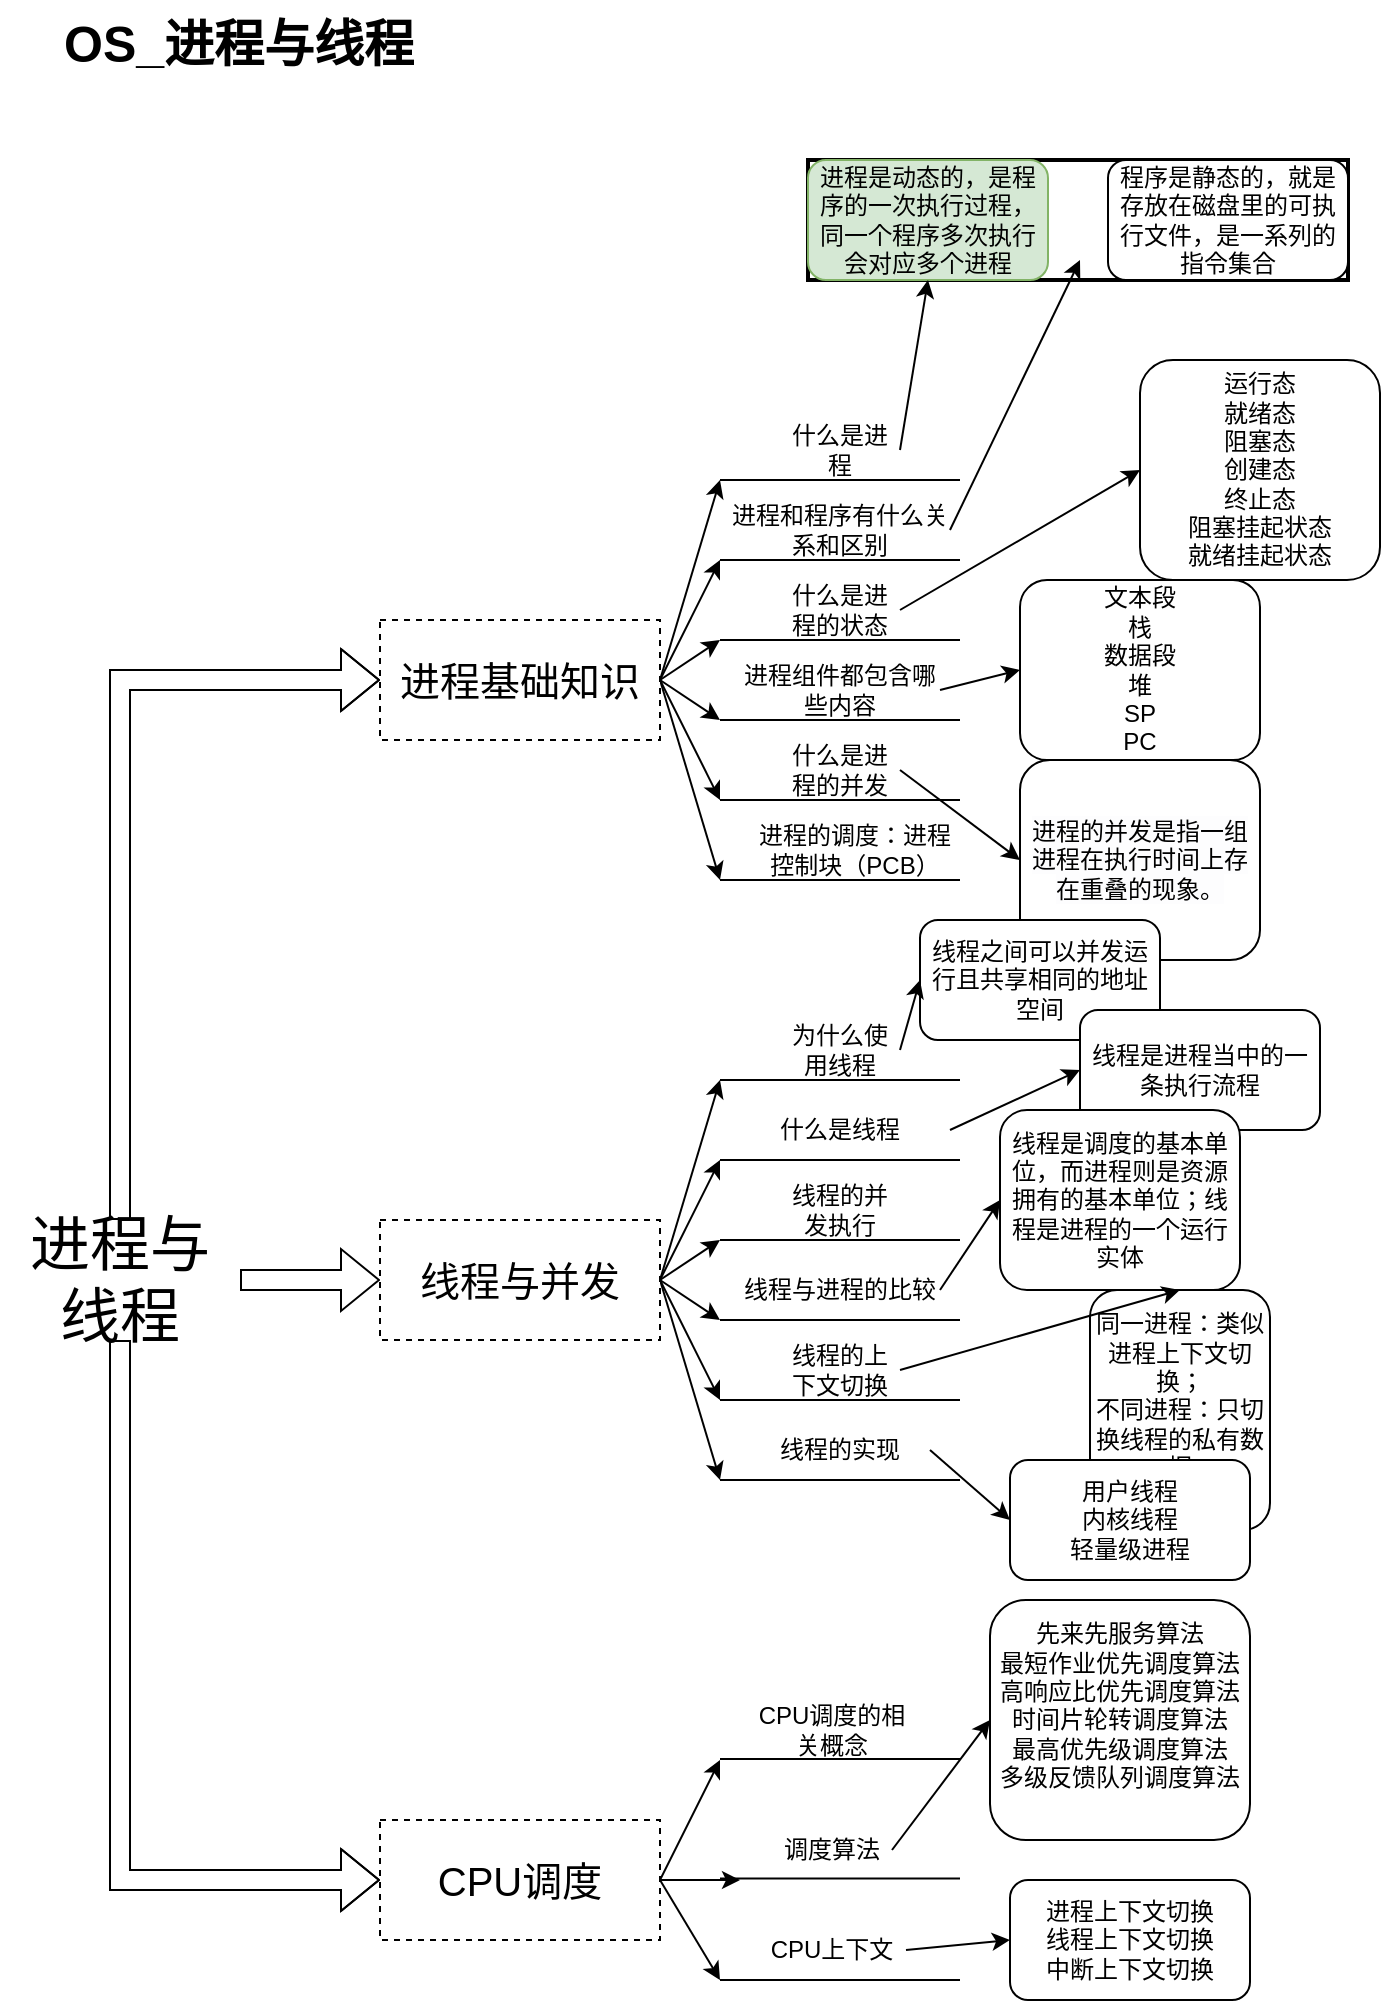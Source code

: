 <mxfile version="24.8.3">
  <diagram name="第 1 页" id="Skwe0buN1VDlV5Pr2Fpp">
    <mxGraphModel dx="708" dy="1114" grid="1" gridSize="10" guides="1" tooltips="1" connect="1" arrows="1" fold="1" page="1" pageScale="1" pageWidth="827" pageHeight="1169" math="0" shadow="0">
      <root>
        <mxCell id="0" />
        <mxCell id="1" parent="0" />
        <mxCell id="q8A6Jre_Dmv5E1ko5mhS-2" value="&lt;h1 style=&quot;margin-top: 0px;&quot;&gt;&lt;font style=&quot;font-size: 25px;&quot;&gt;OS_进程与线程&lt;/font&gt;&lt;/h1&gt;" style="text;html=1;whiteSpace=wrap;overflow=hidden;rounded=0;" parent="1" vertex="1">
          <mxGeometry x="40" y="20" width="180" height="120" as="geometry" />
        </mxCell>
        <mxCell id="qNVe5_VQKZbHT0BbcTsc-54" value="" style="group" vertex="1" connectable="0" parent="1">
          <mxGeometry x="10" y="230" width="480" height="780" as="geometry" />
        </mxCell>
        <mxCell id="q8A6Jre_Dmv5E1ko5mhS-20" style="edgeStyle=orthogonalEdgeStyle;rounded=0;orthogonalLoop=1;jettySize=auto;html=1;exitX=0.5;exitY=0;exitDx=0;exitDy=0;entryX=0;entryY=0.5;entryDx=0;entryDy=0;shape=flexArrow;" parent="qNVe5_VQKZbHT0BbcTsc-54" source="q8A6Jre_Dmv5E1ko5mhS-11" target="q8A6Jre_Dmv5E1ko5mhS-12" edge="1">
          <mxGeometry relative="1" as="geometry" />
        </mxCell>
        <mxCell id="q8A6Jre_Dmv5E1ko5mhS-21" style="edgeStyle=orthogonalEdgeStyle;rounded=0;orthogonalLoop=1;jettySize=auto;html=1;exitX=1;exitY=0.5;exitDx=0;exitDy=0;entryX=0;entryY=0.5;entryDx=0;entryDy=0;shape=flexArrow;" parent="qNVe5_VQKZbHT0BbcTsc-54" source="q8A6Jre_Dmv5E1ko5mhS-11" target="q8A6Jre_Dmv5E1ko5mhS-13" edge="1">
          <mxGeometry relative="1" as="geometry" />
        </mxCell>
        <mxCell id="q8A6Jre_Dmv5E1ko5mhS-22" style="edgeStyle=orthogonalEdgeStyle;rounded=0;orthogonalLoop=1;jettySize=auto;html=1;exitX=0.5;exitY=1;exitDx=0;exitDy=0;entryX=0;entryY=0.5;entryDx=0;entryDy=0;shape=flexArrow;" parent="qNVe5_VQKZbHT0BbcTsc-54" source="q8A6Jre_Dmv5E1ko5mhS-11" target="q8A6Jre_Dmv5E1ko5mhS-14" edge="1">
          <mxGeometry relative="1" as="geometry" />
        </mxCell>
        <mxCell id="q8A6Jre_Dmv5E1ko5mhS-11" value="&lt;font style=&quot;font-size: 30px;&quot;&gt;进程与线程&lt;/font&gt;" style="rounded=0;whiteSpace=wrap;html=1;fontSize=20;fillColor=none;strokeColor=none;" parent="qNVe5_VQKZbHT0BbcTsc-54" vertex="1">
          <mxGeometry y="400" width="120" height="60" as="geometry" />
        </mxCell>
        <mxCell id="qNVe5_VQKZbHT0BbcTsc-23" value="" style="group" vertex="1" connectable="0" parent="qNVe5_VQKZbHT0BbcTsc-54">
          <mxGeometry x="190" width="290" height="230" as="geometry" />
        </mxCell>
        <mxCell id="qNVe5_VQKZbHT0BbcTsc-17" style="edgeStyle=none;rounded=0;orthogonalLoop=1;jettySize=auto;html=1;exitX=1;exitY=0.5;exitDx=0;exitDy=0;" edge="1" parent="qNVe5_VQKZbHT0BbcTsc-23" source="q8A6Jre_Dmv5E1ko5mhS-12">
          <mxGeometry relative="1" as="geometry">
            <mxPoint x="170" y="30" as="targetPoint" />
          </mxGeometry>
        </mxCell>
        <mxCell id="qNVe5_VQKZbHT0BbcTsc-18" style="edgeStyle=none;rounded=0;orthogonalLoop=1;jettySize=auto;html=1;exitX=1;exitY=0.5;exitDx=0;exitDy=0;" edge="1" parent="qNVe5_VQKZbHT0BbcTsc-23" source="q8A6Jre_Dmv5E1ko5mhS-12">
          <mxGeometry relative="1" as="geometry">
            <mxPoint x="170" y="70" as="targetPoint" />
          </mxGeometry>
        </mxCell>
        <mxCell id="qNVe5_VQKZbHT0BbcTsc-19" style="edgeStyle=none;rounded=0;orthogonalLoop=1;jettySize=auto;html=1;exitX=1;exitY=0.5;exitDx=0;exitDy=0;" edge="1" parent="qNVe5_VQKZbHT0BbcTsc-23" source="q8A6Jre_Dmv5E1ko5mhS-12">
          <mxGeometry relative="1" as="geometry">
            <mxPoint x="170" y="110" as="targetPoint" />
          </mxGeometry>
        </mxCell>
        <mxCell id="qNVe5_VQKZbHT0BbcTsc-20" style="edgeStyle=none;rounded=0;orthogonalLoop=1;jettySize=auto;html=1;exitX=1;exitY=0.5;exitDx=0;exitDy=0;" edge="1" parent="qNVe5_VQKZbHT0BbcTsc-23" source="q8A6Jre_Dmv5E1ko5mhS-12">
          <mxGeometry relative="1" as="geometry">
            <mxPoint x="170" y="150" as="targetPoint" />
          </mxGeometry>
        </mxCell>
        <mxCell id="qNVe5_VQKZbHT0BbcTsc-21" style="edgeStyle=none;rounded=0;orthogonalLoop=1;jettySize=auto;html=1;exitX=1;exitY=0.5;exitDx=0;exitDy=0;" edge="1" parent="qNVe5_VQKZbHT0BbcTsc-23" source="q8A6Jre_Dmv5E1ko5mhS-12">
          <mxGeometry relative="1" as="geometry">
            <mxPoint x="170" y="190" as="targetPoint" />
          </mxGeometry>
        </mxCell>
        <mxCell id="qNVe5_VQKZbHT0BbcTsc-22" style="edgeStyle=none;rounded=0;orthogonalLoop=1;jettySize=auto;html=1;exitX=1;exitY=0.5;exitDx=0;exitDy=0;" edge="1" parent="qNVe5_VQKZbHT0BbcTsc-23" source="q8A6Jre_Dmv5E1ko5mhS-12">
          <mxGeometry relative="1" as="geometry">
            <mxPoint x="170" y="230" as="targetPoint" />
          </mxGeometry>
        </mxCell>
        <mxCell id="q8A6Jre_Dmv5E1ko5mhS-12" value="进程基础知识" style="rounded=0;whiteSpace=wrap;html=1;fontSize=20;dashed=1;" parent="qNVe5_VQKZbHT0BbcTsc-23" vertex="1">
          <mxGeometry y="100" width="140" height="60" as="geometry" />
        </mxCell>
        <mxCell id="q8A6Jre_Dmv5E1ko5mhS-35" value="什么是进程" style="text;html=1;align=center;verticalAlign=middle;whiteSpace=wrap;rounded=0;" parent="qNVe5_VQKZbHT0BbcTsc-23" vertex="1">
          <mxGeometry x="200" width="60" height="30" as="geometry" />
        </mxCell>
        <mxCell id="q8A6Jre_Dmv5E1ko5mhS-37" value="" style="endArrow=none;html=1;rounded=0;" parent="qNVe5_VQKZbHT0BbcTsc-23" edge="1">
          <mxGeometry width="50" height="50" relative="1" as="geometry">
            <mxPoint x="170" y="30" as="sourcePoint" />
            <mxPoint x="290" y="30" as="targetPoint" />
            <Array as="points" />
          </mxGeometry>
        </mxCell>
        <mxCell id="q8A6Jre_Dmv5E1ko5mhS-38" value="" style="endArrow=none;html=1;rounded=0;" parent="qNVe5_VQKZbHT0BbcTsc-23" edge="1">
          <mxGeometry width="50" height="50" relative="1" as="geometry">
            <mxPoint x="170" y="70" as="sourcePoint" />
            <mxPoint x="290" y="70" as="targetPoint" />
            <Array as="points" />
          </mxGeometry>
        </mxCell>
        <mxCell id="qNVe5_VQKZbHT0BbcTsc-84" style="edgeStyle=none;rounded=0;orthogonalLoop=1;jettySize=auto;html=1;exitX=1;exitY=0.5;exitDx=0;exitDy=0;" edge="1" parent="qNVe5_VQKZbHT0BbcTsc-23" source="q8A6Jre_Dmv5E1ko5mhS-40">
          <mxGeometry relative="1" as="geometry">
            <mxPoint x="350" y="-80" as="targetPoint" />
          </mxGeometry>
        </mxCell>
        <mxCell id="q8A6Jre_Dmv5E1ko5mhS-40" value="进程和程序有什么关系和区别" style="text;html=1;align=center;verticalAlign=middle;whiteSpace=wrap;rounded=0;" parent="qNVe5_VQKZbHT0BbcTsc-23" vertex="1">
          <mxGeometry x="175" y="40" width="110" height="30" as="geometry" />
        </mxCell>
        <mxCell id="q8A6Jre_Dmv5E1ko5mhS-41" value="" style="endArrow=none;html=1;rounded=0;" parent="qNVe5_VQKZbHT0BbcTsc-23" edge="1">
          <mxGeometry width="50" height="50" relative="1" as="geometry">
            <mxPoint x="170" y="110" as="sourcePoint" />
            <mxPoint x="290" y="110" as="targetPoint" />
            <Array as="points" />
          </mxGeometry>
        </mxCell>
        <mxCell id="q8A6Jre_Dmv5E1ko5mhS-42" value="什么是进程的状态" style="text;html=1;align=center;verticalAlign=middle;whiteSpace=wrap;rounded=0;" parent="qNVe5_VQKZbHT0BbcTsc-23" vertex="1">
          <mxGeometry x="200" y="80" width="60" height="30" as="geometry" />
        </mxCell>
        <mxCell id="q8A6Jre_Dmv5E1ko5mhS-44" value="" style="endArrow=none;html=1;rounded=0;" parent="qNVe5_VQKZbHT0BbcTsc-23" edge="1">
          <mxGeometry width="50" height="50" relative="1" as="geometry">
            <mxPoint x="170" y="150" as="sourcePoint" />
            <mxPoint x="290" y="150" as="targetPoint" />
            <Array as="points" />
          </mxGeometry>
        </mxCell>
        <mxCell id="q8A6Jre_Dmv5E1ko5mhS-46" value="进程组件都包含哪些内容" style="text;html=1;align=center;verticalAlign=middle;whiteSpace=wrap;rounded=0;" parent="qNVe5_VQKZbHT0BbcTsc-23" vertex="1">
          <mxGeometry x="180" y="120" width="100" height="30" as="geometry" />
        </mxCell>
        <mxCell id="q8A6Jre_Dmv5E1ko5mhS-47" value="" style="endArrow=none;html=1;rounded=0;" parent="qNVe5_VQKZbHT0BbcTsc-23" edge="1">
          <mxGeometry width="50" height="50" relative="1" as="geometry">
            <mxPoint x="170" y="190" as="sourcePoint" />
            <mxPoint x="290" y="190" as="targetPoint" />
            <Array as="points" />
          </mxGeometry>
        </mxCell>
        <mxCell id="q8A6Jre_Dmv5E1ko5mhS-48" value="什么是进程的并发" style="text;html=1;align=center;verticalAlign=middle;whiteSpace=wrap;rounded=0;" parent="qNVe5_VQKZbHT0BbcTsc-23" vertex="1">
          <mxGeometry x="200" y="160" width="60" height="30" as="geometry" />
        </mxCell>
        <mxCell id="q8A6Jre_Dmv5E1ko5mhS-49" value="" style="endArrow=none;html=1;rounded=0;" parent="qNVe5_VQKZbHT0BbcTsc-23" edge="1">
          <mxGeometry width="50" height="50" relative="1" as="geometry">
            <mxPoint x="170" y="230" as="sourcePoint" />
            <mxPoint x="290" y="230" as="targetPoint" />
            <Array as="points" />
          </mxGeometry>
        </mxCell>
        <mxCell id="q8A6Jre_Dmv5E1ko5mhS-51" value="进程的调度：进程控制块（PCB）" style="text;html=1;align=center;verticalAlign=middle;whiteSpace=wrap;rounded=0;" parent="qNVe5_VQKZbHT0BbcTsc-23" vertex="1">
          <mxGeometry x="185" y="200" width="105" height="30" as="geometry" />
        </mxCell>
        <mxCell id="qNVe5_VQKZbHT0BbcTsc-42" value="" style="group" vertex="1" connectable="0" parent="qNVe5_VQKZbHT0BbcTsc-54">
          <mxGeometry x="190" y="300" width="290" height="230" as="geometry" />
        </mxCell>
        <mxCell id="qNVe5_VQKZbHT0BbcTsc-36" style="edgeStyle=none;rounded=0;orthogonalLoop=1;jettySize=auto;html=1;exitX=1;exitY=0.5;exitDx=0;exitDy=0;" edge="1" parent="qNVe5_VQKZbHT0BbcTsc-42" source="q8A6Jre_Dmv5E1ko5mhS-13">
          <mxGeometry relative="1" as="geometry">
            <mxPoint x="170" y="30" as="targetPoint" />
          </mxGeometry>
        </mxCell>
        <mxCell id="qNVe5_VQKZbHT0BbcTsc-37" style="edgeStyle=none;rounded=0;orthogonalLoop=1;jettySize=auto;html=1;exitX=1;exitY=0.5;exitDx=0;exitDy=0;" edge="1" parent="qNVe5_VQKZbHT0BbcTsc-42" source="q8A6Jre_Dmv5E1ko5mhS-13">
          <mxGeometry relative="1" as="geometry">
            <mxPoint x="170" y="70" as="targetPoint" />
          </mxGeometry>
        </mxCell>
        <mxCell id="qNVe5_VQKZbHT0BbcTsc-38" style="edgeStyle=none;rounded=0;orthogonalLoop=1;jettySize=auto;html=1;exitX=1;exitY=0.5;exitDx=0;exitDy=0;" edge="1" parent="qNVe5_VQKZbHT0BbcTsc-42" source="q8A6Jre_Dmv5E1ko5mhS-13">
          <mxGeometry relative="1" as="geometry">
            <mxPoint x="170" y="110" as="targetPoint" />
          </mxGeometry>
        </mxCell>
        <mxCell id="qNVe5_VQKZbHT0BbcTsc-39" style="edgeStyle=none;rounded=0;orthogonalLoop=1;jettySize=auto;html=1;exitX=1;exitY=0.5;exitDx=0;exitDy=0;" edge="1" parent="qNVe5_VQKZbHT0BbcTsc-42" source="q8A6Jre_Dmv5E1ko5mhS-13">
          <mxGeometry relative="1" as="geometry">
            <mxPoint x="170" y="150" as="targetPoint" />
          </mxGeometry>
        </mxCell>
        <mxCell id="qNVe5_VQKZbHT0BbcTsc-40" style="edgeStyle=none;rounded=0;orthogonalLoop=1;jettySize=auto;html=1;exitX=1;exitY=0.5;exitDx=0;exitDy=0;" edge="1" parent="qNVe5_VQKZbHT0BbcTsc-42" source="q8A6Jre_Dmv5E1ko5mhS-13">
          <mxGeometry relative="1" as="geometry">
            <mxPoint x="170" y="190" as="targetPoint" />
          </mxGeometry>
        </mxCell>
        <mxCell id="qNVe5_VQKZbHT0BbcTsc-41" style="edgeStyle=none;rounded=0;orthogonalLoop=1;jettySize=auto;html=1;exitX=1;exitY=0.5;exitDx=0;exitDy=0;" edge="1" parent="qNVe5_VQKZbHT0BbcTsc-42" source="q8A6Jre_Dmv5E1ko5mhS-13">
          <mxGeometry relative="1" as="geometry">
            <mxPoint x="170" y="230" as="targetPoint" />
          </mxGeometry>
        </mxCell>
        <mxCell id="q8A6Jre_Dmv5E1ko5mhS-13" value="线程与并发" style="rounded=0;whiteSpace=wrap;html=1;fontSize=20;dashed=1;" parent="qNVe5_VQKZbHT0BbcTsc-42" vertex="1">
          <mxGeometry y="100" width="140" height="60" as="geometry" />
        </mxCell>
        <mxCell id="qNVe5_VQKZbHT0BbcTsc-24" value="" style="endArrow=none;html=1;rounded=0;" edge="1" parent="qNVe5_VQKZbHT0BbcTsc-42">
          <mxGeometry width="50" height="50" relative="1" as="geometry">
            <mxPoint x="170" y="30" as="sourcePoint" />
            <mxPoint x="290" y="30" as="targetPoint" />
            <Array as="points" />
          </mxGeometry>
        </mxCell>
        <mxCell id="qNVe5_VQKZbHT0BbcTsc-25" value="" style="endArrow=none;html=1;rounded=0;" edge="1" parent="qNVe5_VQKZbHT0BbcTsc-42">
          <mxGeometry width="50" height="50" relative="1" as="geometry">
            <mxPoint x="170" y="70" as="sourcePoint" />
            <mxPoint x="290" y="70" as="targetPoint" />
            <Array as="points" />
          </mxGeometry>
        </mxCell>
        <mxCell id="qNVe5_VQKZbHT0BbcTsc-26" value="什么是线程" style="text;html=1;align=center;verticalAlign=middle;whiteSpace=wrap;rounded=0;" vertex="1" parent="qNVe5_VQKZbHT0BbcTsc-42">
          <mxGeometry x="175" y="40" width="110" height="30" as="geometry" />
        </mxCell>
        <mxCell id="qNVe5_VQKZbHT0BbcTsc-27" value="" style="endArrow=none;html=1;rounded=0;" edge="1" parent="qNVe5_VQKZbHT0BbcTsc-42">
          <mxGeometry width="50" height="50" relative="1" as="geometry">
            <mxPoint x="170" y="110" as="sourcePoint" />
            <mxPoint x="290" y="110" as="targetPoint" />
            <Array as="points" />
          </mxGeometry>
        </mxCell>
        <mxCell id="qNVe5_VQKZbHT0BbcTsc-28" value="线程的并发执行" style="text;html=1;align=center;verticalAlign=middle;whiteSpace=wrap;rounded=0;" vertex="1" parent="qNVe5_VQKZbHT0BbcTsc-42">
          <mxGeometry x="200" y="80" width="60" height="30" as="geometry" />
        </mxCell>
        <mxCell id="qNVe5_VQKZbHT0BbcTsc-29" value="" style="endArrow=none;html=1;rounded=0;" edge="1" parent="qNVe5_VQKZbHT0BbcTsc-42">
          <mxGeometry width="50" height="50" relative="1" as="geometry">
            <mxPoint x="170" y="150" as="sourcePoint" />
            <mxPoint x="290" y="150" as="targetPoint" />
            <Array as="points" />
          </mxGeometry>
        </mxCell>
        <mxCell id="qNVe5_VQKZbHT0BbcTsc-30" value="线程与进程的比较" style="text;html=1;align=center;verticalAlign=middle;whiteSpace=wrap;rounded=0;" vertex="1" parent="qNVe5_VQKZbHT0BbcTsc-42">
          <mxGeometry x="180" y="120" width="100" height="30" as="geometry" />
        </mxCell>
        <mxCell id="qNVe5_VQKZbHT0BbcTsc-31" value="" style="endArrow=none;html=1;rounded=0;" edge="1" parent="qNVe5_VQKZbHT0BbcTsc-42">
          <mxGeometry width="50" height="50" relative="1" as="geometry">
            <mxPoint x="170" y="190" as="sourcePoint" />
            <mxPoint x="290" y="190" as="targetPoint" />
            <Array as="points" />
          </mxGeometry>
        </mxCell>
        <mxCell id="qNVe5_VQKZbHT0BbcTsc-32" value="线程的上下文切换" style="text;html=1;align=center;verticalAlign=middle;whiteSpace=wrap;rounded=0;" vertex="1" parent="qNVe5_VQKZbHT0BbcTsc-42">
          <mxGeometry x="200" y="160" width="60" height="30" as="geometry" />
        </mxCell>
        <mxCell id="qNVe5_VQKZbHT0BbcTsc-33" value="" style="endArrow=none;html=1;rounded=0;" edge="1" parent="qNVe5_VQKZbHT0BbcTsc-42">
          <mxGeometry width="50" height="50" relative="1" as="geometry">
            <mxPoint x="170" y="230" as="sourcePoint" />
            <mxPoint x="290" y="230" as="targetPoint" />
            <Array as="points" />
          </mxGeometry>
        </mxCell>
        <mxCell id="qNVe5_VQKZbHT0BbcTsc-34" value="线程的实现" style="text;html=1;align=center;verticalAlign=middle;whiteSpace=wrap;rounded=0;" vertex="1" parent="qNVe5_VQKZbHT0BbcTsc-42">
          <mxGeometry x="185" y="200" width="90" height="30" as="geometry" />
        </mxCell>
        <mxCell id="qNVe5_VQKZbHT0BbcTsc-35" value="为什么使用线程" style="text;html=1;align=center;verticalAlign=middle;whiteSpace=wrap;rounded=0;" vertex="1" parent="qNVe5_VQKZbHT0BbcTsc-42">
          <mxGeometry x="200" width="60" height="30" as="geometry" />
        </mxCell>
        <mxCell id="qNVe5_VQKZbHT0BbcTsc-52" value="" style="group" vertex="1" connectable="0" parent="qNVe5_VQKZbHT0BbcTsc-54">
          <mxGeometry x="190" y="640" width="290" height="140" as="geometry" />
        </mxCell>
        <mxCell id="qNVe5_VQKZbHT0BbcTsc-49" style="edgeStyle=none;rounded=0;orthogonalLoop=1;jettySize=auto;html=1;exitX=1;exitY=0.5;exitDx=0;exitDy=0;" edge="1" parent="qNVe5_VQKZbHT0BbcTsc-52" source="q8A6Jre_Dmv5E1ko5mhS-14">
          <mxGeometry relative="1" as="geometry">
            <mxPoint x="170" y="30" as="targetPoint" />
          </mxGeometry>
        </mxCell>
        <mxCell id="qNVe5_VQKZbHT0BbcTsc-50" style="edgeStyle=none;rounded=0;orthogonalLoop=1;jettySize=auto;html=1;exitX=1;exitY=0.5;exitDx=0;exitDy=0;" edge="1" parent="qNVe5_VQKZbHT0BbcTsc-52" source="q8A6Jre_Dmv5E1ko5mhS-14">
          <mxGeometry relative="1" as="geometry">
            <mxPoint x="180" y="90" as="targetPoint" />
          </mxGeometry>
        </mxCell>
        <mxCell id="qNVe5_VQKZbHT0BbcTsc-51" style="edgeStyle=none;rounded=0;orthogonalLoop=1;jettySize=auto;html=1;exitX=1;exitY=0.5;exitDx=0;exitDy=0;" edge="1" parent="qNVe5_VQKZbHT0BbcTsc-52" source="q8A6Jre_Dmv5E1ko5mhS-14">
          <mxGeometry relative="1" as="geometry">
            <mxPoint x="170" y="140" as="targetPoint" />
          </mxGeometry>
        </mxCell>
        <mxCell id="q8A6Jre_Dmv5E1ko5mhS-14" value="CPU调度" style="rounded=0;whiteSpace=wrap;html=1;fontSize=20;dashed=1;" parent="qNVe5_VQKZbHT0BbcTsc-52" vertex="1">
          <mxGeometry y="60" width="140" height="60" as="geometry" />
        </mxCell>
        <mxCell id="qNVe5_VQKZbHT0BbcTsc-43" value="" style="endArrow=none;html=1;rounded=0;" edge="1" parent="qNVe5_VQKZbHT0BbcTsc-52">
          <mxGeometry width="50" height="50" relative="1" as="geometry">
            <mxPoint x="170" y="29.5" as="sourcePoint" />
            <mxPoint x="290" y="29.5" as="targetPoint" />
            <Array as="points" />
          </mxGeometry>
        </mxCell>
        <mxCell id="qNVe5_VQKZbHT0BbcTsc-44" value="CPU调度的相关概念" style="text;html=1;align=center;verticalAlign=middle;whiteSpace=wrap;rounded=0;" vertex="1" parent="qNVe5_VQKZbHT0BbcTsc-52">
          <mxGeometry x="186" width="80" height="30" as="geometry" />
        </mxCell>
        <mxCell id="qNVe5_VQKZbHT0BbcTsc-45" value="" style="endArrow=none;html=1;rounded=0;" edge="1" parent="qNVe5_VQKZbHT0BbcTsc-52">
          <mxGeometry width="50" height="50" relative="1" as="geometry">
            <mxPoint x="170" y="89.31" as="sourcePoint" />
            <mxPoint x="290" y="89.31" as="targetPoint" />
            <Array as="points" />
          </mxGeometry>
        </mxCell>
        <mxCell id="qNVe5_VQKZbHT0BbcTsc-46" value="调度算法" style="text;html=1;align=center;verticalAlign=middle;whiteSpace=wrap;rounded=0;" vertex="1" parent="qNVe5_VQKZbHT0BbcTsc-52">
          <mxGeometry x="196" y="60" width="60" height="30" as="geometry" />
        </mxCell>
        <mxCell id="qNVe5_VQKZbHT0BbcTsc-47" value="" style="endArrow=none;html=1;rounded=0;" edge="1" parent="qNVe5_VQKZbHT0BbcTsc-52">
          <mxGeometry width="50" height="50" relative="1" as="geometry">
            <mxPoint x="170" y="140" as="sourcePoint" />
            <mxPoint x="290" y="140" as="targetPoint" />
            <Array as="points" />
          </mxGeometry>
        </mxCell>
        <mxCell id="qNVe5_VQKZbHT0BbcTsc-48" value="CPU上下文" style="text;html=1;align=center;verticalAlign=middle;whiteSpace=wrap;rounded=0;" vertex="1" parent="qNVe5_VQKZbHT0BbcTsc-52">
          <mxGeometry x="189" y="110" width="74" height="30" as="geometry" />
        </mxCell>
        <mxCell id="qNVe5_VQKZbHT0BbcTsc-57" value="运行态&lt;div&gt;就绪态&lt;/div&gt;&lt;div&gt;阻塞态&lt;/div&gt;&lt;div&gt;创建态&lt;/div&gt;&lt;div&gt;终止态&lt;/div&gt;&lt;div&gt;阻塞挂起状态&lt;/div&gt;&lt;div&gt;就绪挂起状态&lt;/div&gt;" style="rounded=1;whiteSpace=wrap;html=1;" vertex="1" parent="1">
          <mxGeometry x="580" y="200" width="120" height="110" as="geometry" />
        </mxCell>
        <mxCell id="qNVe5_VQKZbHT0BbcTsc-59" value="" style="group;strokeColor=default;strokeWidth=2;" vertex="1" connectable="0" parent="1">
          <mxGeometry x="414" y="100" width="270" height="60" as="geometry" />
        </mxCell>
        <mxCell id="qNVe5_VQKZbHT0BbcTsc-55" value="进程是&lt;font style=&quot;font-size: 12px;&quot;&gt;动态&lt;/font&gt;的，是程序的一次执行过程，同一个程序多次执行会对应多个进程" style="rounded=1;whiteSpace=wrap;html=1;fillColor=#d5e8d4;strokeColor=#82b366;" vertex="1" parent="qNVe5_VQKZbHT0BbcTsc-59">
          <mxGeometry width="120" height="60" as="geometry" />
        </mxCell>
        <mxCell id="qNVe5_VQKZbHT0BbcTsc-56" value="程序是静态的，就是存放在磁盘里的可执行文件，是一系列的指令集合" style="rounded=1;whiteSpace=wrap;html=1;" vertex="1" parent="qNVe5_VQKZbHT0BbcTsc-59">
          <mxGeometry x="150" width="120" height="60" as="geometry" />
        </mxCell>
        <mxCell id="qNVe5_VQKZbHT0BbcTsc-61" style="edgeStyle=none;rounded=0;orthogonalLoop=1;jettySize=auto;html=1;exitX=1;exitY=0.5;exitDx=0;exitDy=0;entryX=0;entryY=0.5;entryDx=0;entryDy=0;" edge="1" parent="1" source="q8A6Jre_Dmv5E1ko5mhS-42" target="qNVe5_VQKZbHT0BbcTsc-57">
          <mxGeometry relative="1" as="geometry" />
        </mxCell>
        <mxCell id="qNVe5_VQKZbHT0BbcTsc-62" value="文本段&lt;div&gt;栈&lt;/div&gt;&lt;div&gt;数据段&lt;/div&gt;&lt;div&gt;堆&lt;/div&gt;&lt;div&gt;SP&lt;/div&gt;&lt;div&gt;PC&lt;/div&gt;" style="rounded=1;whiteSpace=wrap;html=1;" vertex="1" parent="1">
          <mxGeometry x="520" y="310" width="120" height="90" as="geometry" />
        </mxCell>
        <mxCell id="qNVe5_VQKZbHT0BbcTsc-63" value="&lt;span style=&quot;font-family: -apple-system, BlinkMacSystemFont, &amp;quot;Segoe UI&amp;quot;, Roboto, Ubuntu, &amp;quot;Helvetica Neue&amp;quot;, Helvetica, Arial, &amp;quot;PingFang SC&amp;quot;, &amp;quot;Hiragino Sans GB&amp;quot;, &amp;quot;Microsoft YaHei UI&amp;quot;, &amp;quot;Microsoft YaHei&amp;quot;, &amp;quot;Source Han Sans CN&amp;quot;, sans-serif, &amp;quot;Apple Color Emoji&amp;quot;, &amp;quot;Segoe UI Emoji&amp;quot;; text-align: start; background-color: rgb(253, 253, 254);&quot;&gt;&lt;font style=&quot;font-size: 12px;&quot;&gt;进程的并发是指一组进程在执行时间上存在重叠的现象。&lt;/font&gt;&lt;/span&gt;" style="rounded=1;whiteSpace=wrap;html=1;" vertex="1" parent="1">
          <mxGeometry x="520" y="400" width="120" height="100" as="geometry" />
        </mxCell>
        <mxCell id="qNVe5_VQKZbHT0BbcTsc-64" style="edgeStyle=none;rounded=0;orthogonalLoop=1;jettySize=auto;html=1;exitX=1;exitY=0.5;exitDx=0;exitDy=0;entryX=0;entryY=0.5;entryDx=0;entryDy=0;" edge="1" parent="1" source="q8A6Jre_Dmv5E1ko5mhS-46" target="qNVe5_VQKZbHT0BbcTsc-62">
          <mxGeometry relative="1" as="geometry" />
        </mxCell>
        <mxCell id="qNVe5_VQKZbHT0BbcTsc-65" style="edgeStyle=none;rounded=0;orthogonalLoop=1;jettySize=auto;html=1;exitX=1;exitY=0.5;exitDx=0;exitDy=0;entryX=0;entryY=0.5;entryDx=0;entryDy=0;" edge="1" parent="1" source="q8A6Jre_Dmv5E1ko5mhS-48" target="qNVe5_VQKZbHT0BbcTsc-63">
          <mxGeometry relative="1" as="geometry" />
        </mxCell>
        <mxCell id="qNVe5_VQKZbHT0BbcTsc-67" value="线程之间可以并发运行且共享相同的地址空间" style="rounded=1;whiteSpace=wrap;html=1;" vertex="1" parent="1">
          <mxGeometry x="470" y="480" width="120" height="60" as="geometry" />
        </mxCell>
        <mxCell id="qNVe5_VQKZbHT0BbcTsc-68" value="线程是进程当中的一条执行流程" style="rounded=1;whiteSpace=wrap;html=1;" vertex="1" parent="1">
          <mxGeometry x="550" y="525" width="120" height="60" as="geometry" />
        </mxCell>
        <mxCell id="qNVe5_VQKZbHT0BbcTsc-69" style="edgeStyle=none;rounded=0;orthogonalLoop=1;jettySize=auto;html=1;exitX=1;exitY=0.5;exitDx=0;exitDy=0;entryX=0;entryY=0.5;entryDx=0;entryDy=0;" edge="1" parent="1" source="qNVe5_VQKZbHT0BbcTsc-35" target="qNVe5_VQKZbHT0BbcTsc-67">
          <mxGeometry relative="1" as="geometry" />
        </mxCell>
        <mxCell id="qNVe5_VQKZbHT0BbcTsc-70" style="edgeStyle=none;rounded=0;orthogonalLoop=1;jettySize=auto;html=1;exitX=1;exitY=0.5;exitDx=0;exitDy=0;entryX=0;entryY=0.5;entryDx=0;entryDy=0;" edge="1" parent="1" source="qNVe5_VQKZbHT0BbcTsc-26" target="qNVe5_VQKZbHT0BbcTsc-68">
          <mxGeometry relative="1" as="geometry" />
        </mxCell>
        <mxCell id="qNVe5_VQKZbHT0BbcTsc-71" value="线程是调度的基本单位，而进程则是资源拥有的基本单位；线程是进程的一个运行实体" style="rounded=1;whiteSpace=wrap;html=1;" vertex="1" parent="1">
          <mxGeometry x="510" y="575" width="120" height="90" as="geometry" />
        </mxCell>
        <mxCell id="qNVe5_VQKZbHT0BbcTsc-72" style="edgeStyle=none;rounded=0;orthogonalLoop=1;jettySize=auto;html=1;exitX=1;exitY=0.5;exitDx=0;exitDy=0;entryX=0;entryY=0.5;entryDx=0;entryDy=0;" edge="1" parent="1" source="qNVe5_VQKZbHT0BbcTsc-30" target="qNVe5_VQKZbHT0BbcTsc-71">
          <mxGeometry relative="1" as="geometry" />
        </mxCell>
        <mxCell id="qNVe5_VQKZbHT0BbcTsc-73" value="同一进程：类似进程上下文切换；&lt;div&gt;不同进程：只切换线程的私有数据&lt;br&gt;&lt;div&gt;&lt;br&gt;&lt;/div&gt;&lt;/div&gt;" style="rounded=1;whiteSpace=wrap;html=1;direction=south;" vertex="1" parent="1">
          <mxGeometry x="555" y="665" width="90" height="120" as="geometry" />
        </mxCell>
        <mxCell id="qNVe5_VQKZbHT0BbcTsc-74" value="用户线程&lt;div&gt;内核线程&lt;/div&gt;&lt;div&gt;轻量级进程&lt;/div&gt;" style="rounded=1;whiteSpace=wrap;html=1;" vertex="1" parent="1">
          <mxGeometry x="515" y="750" width="120" height="60" as="geometry" />
        </mxCell>
        <mxCell id="qNVe5_VQKZbHT0BbcTsc-75" style="edgeStyle=none;rounded=0;orthogonalLoop=1;jettySize=auto;html=1;exitX=1;exitY=0.5;exitDx=0;exitDy=0;entryX=0;entryY=0.5;entryDx=0;entryDy=0;" edge="1" parent="1" source="qNVe5_VQKZbHT0BbcTsc-32" target="qNVe5_VQKZbHT0BbcTsc-73">
          <mxGeometry relative="1" as="geometry" />
        </mxCell>
        <mxCell id="qNVe5_VQKZbHT0BbcTsc-76" style="edgeStyle=none;rounded=0;orthogonalLoop=1;jettySize=auto;html=1;exitX=1;exitY=0.5;exitDx=0;exitDy=0;entryX=0;entryY=0.5;entryDx=0;entryDy=0;" edge="1" parent="1" source="qNVe5_VQKZbHT0BbcTsc-34" target="qNVe5_VQKZbHT0BbcTsc-74">
          <mxGeometry relative="1" as="geometry" />
        </mxCell>
        <mxCell id="qNVe5_VQKZbHT0BbcTsc-77" value="先来先服务算法&lt;div&gt;最短作业优先调度算法&lt;/div&gt;&lt;div&gt;高响应比优先调度算法&lt;/div&gt;&lt;div&gt;时间片轮转调度算法&lt;/div&gt;&lt;div&gt;最高优先级调度算法&lt;/div&gt;&lt;div&gt;多级反馈队列调度算法&lt;/div&gt;&lt;div&gt;&lt;br&gt;&lt;/div&gt;" style="rounded=1;whiteSpace=wrap;html=1;" vertex="1" parent="1">
          <mxGeometry x="505" y="820" width="130" height="120" as="geometry" />
        </mxCell>
        <mxCell id="qNVe5_VQKZbHT0BbcTsc-78" value="进程上下文切换&lt;div&gt;线程上下文切换&lt;/div&gt;&lt;div&gt;中断上下文切换&lt;/div&gt;" style="rounded=1;whiteSpace=wrap;html=1;" vertex="1" parent="1">
          <mxGeometry x="515" y="960" width="120" height="60" as="geometry" />
        </mxCell>
        <mxCell id="qNVe5_VQKZbHT0BbcTsc-80" style="edgeStyle=none;rounded=0;orthogonalLoop=1;jettySize=auto;html=1;exitX=1;exitY=0.5;exitDx=0;exitDy=0;entryX=0;entryY=0.5;entryDx=0;entryDy=0;" edge="1" parent="1" source="qNVe5_VQKZbHT0BbcTsc-46" target="qNVe5_VQKZbHT0BbcTsc-77">
          <mxGeometry relative="1" as="geometry" />
        </mxCell>
        <mxCell id="qNVe5_VQKZbHT0BbcTsc-81" style="edgeStyle=none;rounded=0;orthogonalLoop=1;jettySize=auto;html=1;exitX=1;exitY=0.5;exitDx=0;exitDy=0;entryX=0;entryY=0.5;entryDx=0;entryDy=0;" edge="1" parent="1" source="qNVe5_VQKZbHT0BbcTsc-48" target="qNVe5_VQKZbHT0BbcTsc-78">
          <mxGeometry relative="1" as="geometry" />
        </mxCell>
        <mxCell id="qNVe5_VQKZbHT0BbcTsc-82" style="edgeStyle=none;rounded=0;orthogonalLoop=1;jettySize=auto;html=1;exitX=1;exitY=0.5;exitDx=0;exitDy=0;entryX=0.5;entryY=1;entryDx=0;entryDy=0;" edge="1" parent="1" source="q8A6Jre_Dmv5E1ko5mhS-35" target="qNVe5_VQKZbHT0BbcTsc-55">
          <mxGeometry relative="1" as="geometry" />
        </mxCell>
      </root>
    </mxGraphModel>
  </diagram>
</mxfile>
